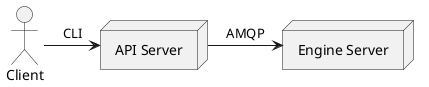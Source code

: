 @startuml
actor Client
node "API Server" as apiserver
node "Engine Server" as engineserver

Client -> apiserver : CLI
apiserver -> engineserver : AMQP

@enduml
